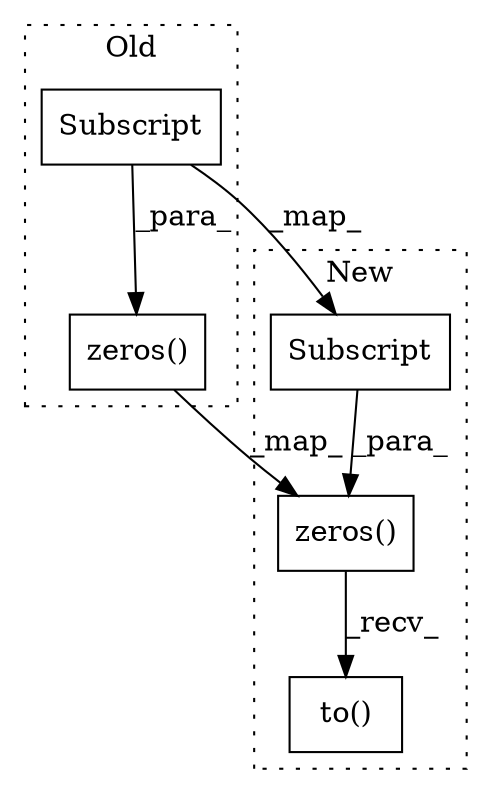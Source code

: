 digraph G {
subgraph cluster0 {
1 [label="zeros()" a="75" s="2908,2967" l="12,1" shape="box"];
5 [label="Subscript" a="63" s="2937,0" l="12,0" shape="box"];
label = "Old";
style="dotted";
}
subgraph cluster1 {
2 [label="zeros()" a="75" s="2908,2967" l="12,1" shape="box"];
3 [label="to()" a="75" s="2908,2986" l="64,1" shape="box"];
4 [label="Subscript" a="63" s="2937,0" l="12,0" shape="box"];
label = "New";
style="dotted";
}
1 -> 2 [label="_map_"];
2 -> 3 [label="_recv_"];
4 -> 2 [label="_para_"];
5 -> 1 [label="_para_"];
5 -> 4 [label="_map_"];
}